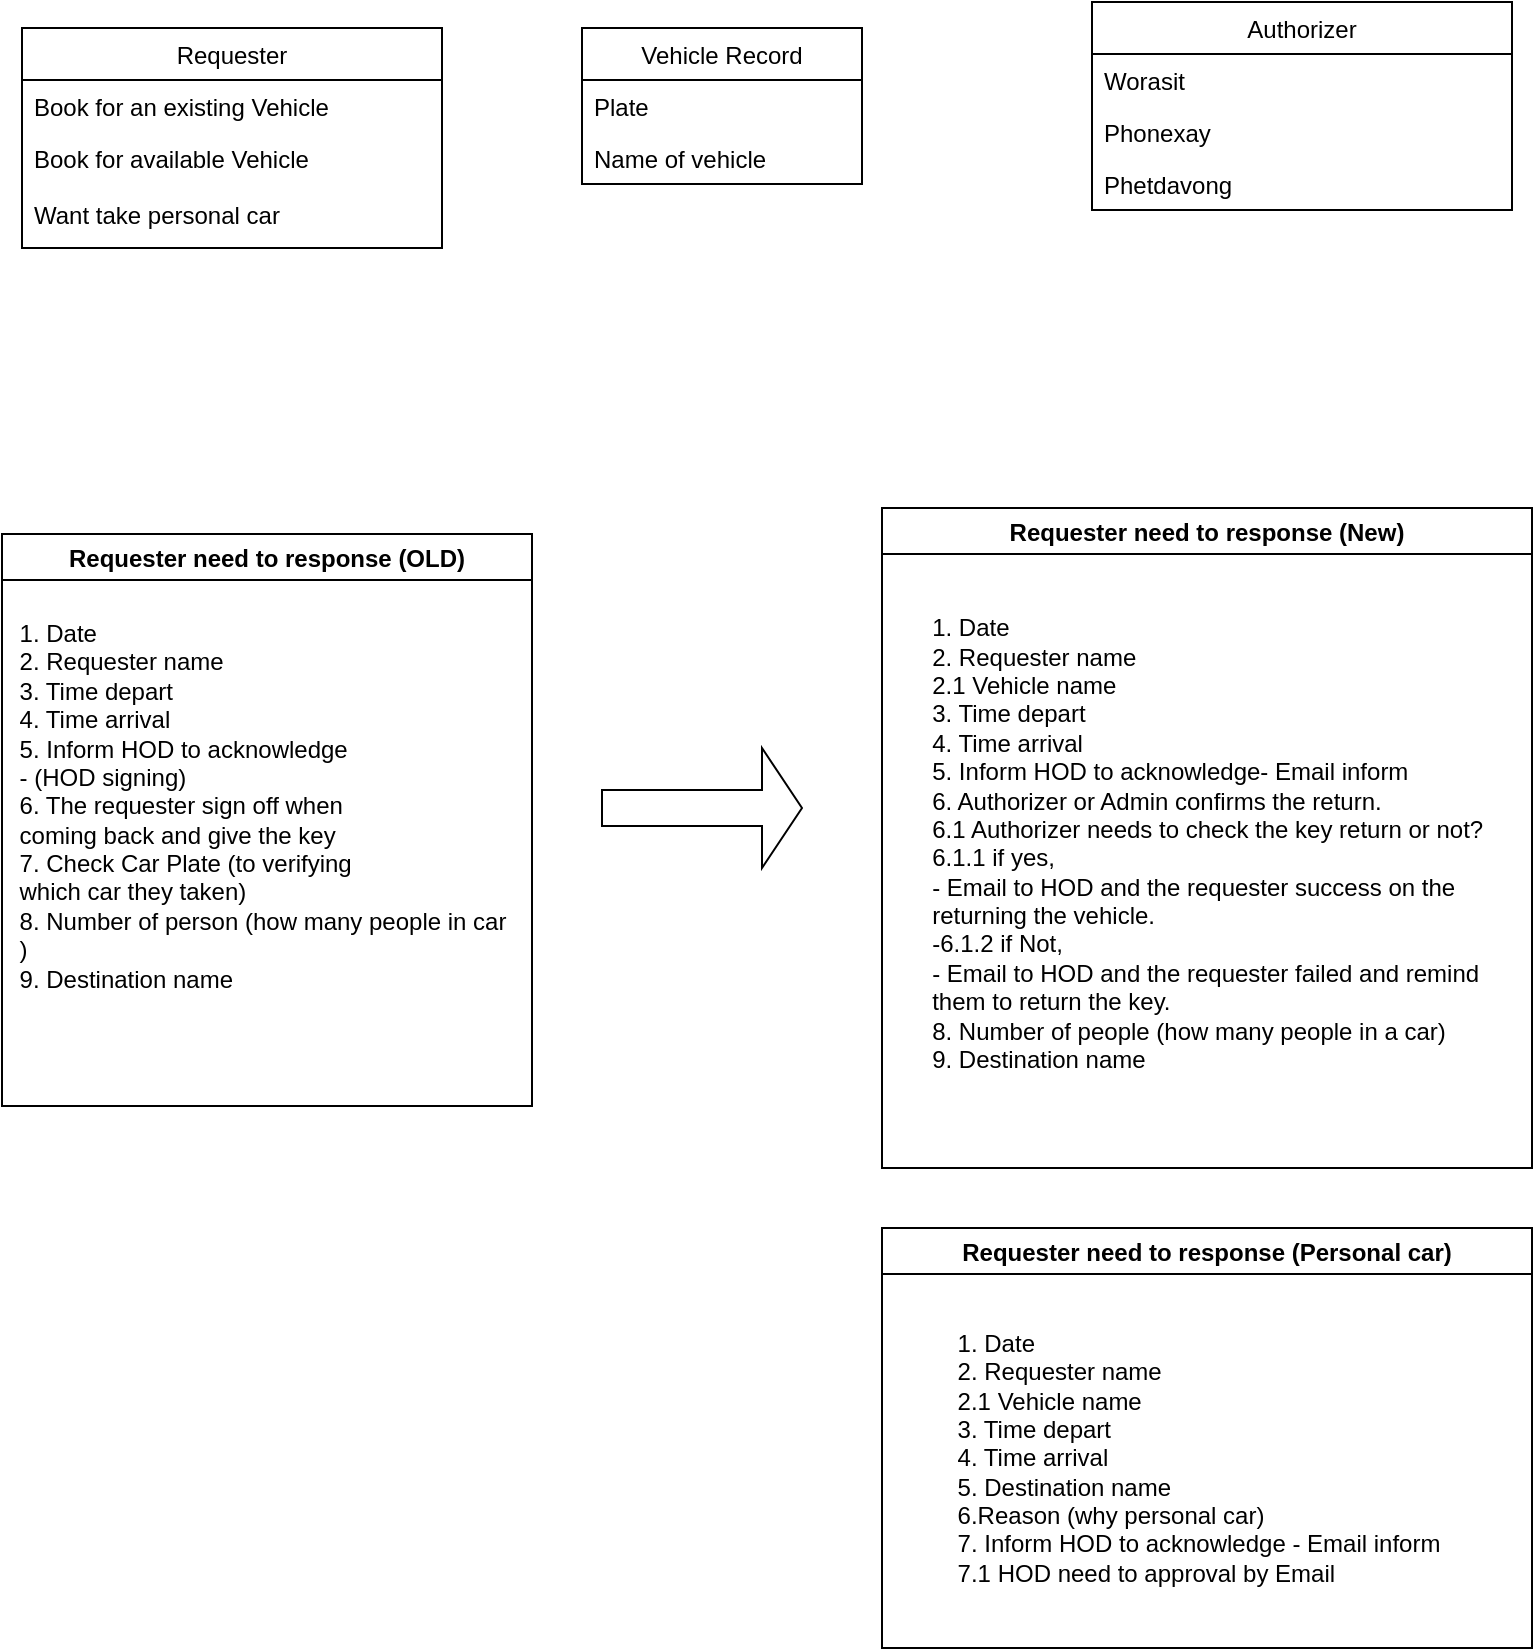 <mxfile version="14.8.1" type="github">
  <diagram id="kbLHIRVZppjz3Ni60DpI" name="Page-1">
    <mxGraphModel dx="1483" dy="781" grid="1" gridSize="10" guides="1" tooltips="1" connect="1" arrows="1" fold="1" page="1" pageScale="1" pageWidth="850" pageHeight="1100" math="0" shadow="0">
      <root>
        <mxCell id="0" />
        <mxCell id="1" parent="0" />
        <mxCell id="L7ManvlE23HxFO0zl6Ld-1" value="Requester" style="swimlane;fontStyle=0;childLayout=stackLayout;horizontal=1;startSize=26;fillColor=none;horizontalStack=0;resizeParent=1;resizeParentMax=0;resizeLast=0;collapsible=1;marginBottom=0;" vertex="1" parent="1">
          <mxGeometry x="60" y="70" width="210" height="110" as="geometry" />
        </mxCell>
        <mxCell id="L7ManvlE23HxFO0zl6Ld-2" value="Book for an existing Vehicle" style="text;strokeColor=none;fillColor=none;align=left;verticalAlign=top;spacingLeft=4;spacingRight=4;overflow=hidden;rotatable=0;points=[[0,0.5],[1,0.5]];portConstraint=eastwest;" vertex="1" parent="L7ManvlE23HxFO0zl6Ld-1">
          <mxGeometry y="26" width="210" height="26" as="geometry" />
        </mxCell>
        <mxCell id="L7ManvlE23HxFO0zl6Ld-3" value="Book for available Vehicle&#xa;&#xa;Want take personal car" style="text;strokeColor=none;fillColor=none;align=left;verticalAlign=top;spacingLeft=4;spacingRight=4;overflow=hidden;rotatable=0;points=[[0,0.5],[1,0.5]];portConstraint=eastwest;" vertex="1" parent="L7ManvlE23HxFO0zl6Ld-1">
          <mxGeometry y="52" width="210" height="58" as="geometry" />
        </mxCell>
        <mxCell id="L7ManvlE23HxFO0zl6Ld-5" value="Authorizer" style="swimlane;fontStyle=0;childLayout=stackLayout;horizontal=1;startSize=26;fillColor=none;horizontalStack=0;resizeParent=1;resizeParentMax=0;resizeLast=0;collapsible=1;marginBottom=0;" vertex="1" parent="1">
          <mxGeometry x="595" y="57" width="210" height="104" as="geometry" />
        </mxCell>
        <mxCell id="L7ManvlE23HxFO0zl6Ld-6" value="Worasit" style="text;strokeColor=none;fillColor=none;align=left;verticalAlign=top;spacingLeft=4;spacingRight=4;overflow=hidden;rotatable=0;points=[[0,0.5],[1,0.5]];portConstraint=eastwest;" vertex="1" parent="L7ManvlE23HxFO0zl6Ld-5">
          <mxGeometry y="26" width="210" height="26" as="geometry" />
        </mxCell>
        <mxCell id="L7ManvlE23HxFO0zl6Ld-7" value="Phonexay" style="text;strokeColor=none;fillColor=none;align=left;verticalAlign=top;spacingLeft=4;spacingRight=4;overflow=hidden;rotatable=0;points=[[0,0.5],[1,0.5]];portConstraint=eastwest;" vertex="1" parent="L7ManvlE23HxFO0zl6Ld-5">
          <mxGeometry y="52" width="210" height="26" as="geometry" />
        </mxCell>
        <mxCell id="L7ManvlE23HxFO0zl6Ld-8" value="Phetdavong" style="text;strokeColor=none;fillColor=none;align=left;verticalAlign=top;spacingLeft=4;spacingRight=4;overflow=hidden;rotatable=0;points=[[0,0.5],[1,0.5]];portConstraint=eastwest;" vertex="1" parent="L7ManvlE23HxFO0zl6Ld-5">
          <mxGeometry y="78" width="210" height="26" as="geometry" />
        </mxCell>
        <mxCell id="L7ManvlE23HxFO0zl6Ld-9" value="Requester need to response (OLD)" style="swimlane;" vertex="1" parent="1">
          <mxGeometry x="50" y="323" width="265" height="286" as="geometry" />
        </mxCell>
        <mxCell id="L7ManvlE23HxFO0zl6Ld-10" value="&lt;div style=&quot;text-align: left&quot;&gt;&lt;span&gt;1. Date&amp;nbsp;&lt;/span&gt;&lt;/div&gt;&lt;div style=&quot;text-align: left&quot;&gt;&lt;span&gt;2. Requester name&lt;/span&gt;&lt;/div&gt;&lt;div style=&quot;text-align: left&quot;&gt;&lt;span&gt;3. Time depart&lt;/span&gt;&lt;/div&gt;&lt;div style=&quot;text-align: left&quot;&gt;&lt;span&gt;4. Time arrival&lt;/span&gt;&lt;/div&gt;&lt;div style=&quot;text-align: left&quot;&gt;&lt;span&gt;5. Inform HOD to acknowledge&lt;/span&gt;&lt;/div&gt;&lt;div style=&quot;text-align: left&quot;&gt;&lt;span&gt;- (HOD signing)&lt;/span&gt;&lt;/div&gt;&lt;div style=&quot;text-align: left&quot;&gt;&lt;span&gt;6. The requester sign off when&lt;/span&gt;&lt;/div&gt;&lt;div style=&quot;text-align: left&quot;&gt;&lt;span&gt;coming back and give the key&lt;/span&gt;&lt;/div&gt;&lt;div style=&quot;text-align: left&quot;&gt;&lt;span&gt;7. Check Car Plate (to verifying&amp;nbsp;&lt;/span&gt;&lt;/div&gt;&lt;div style=&quot;text-align: left&quot;&gt;&lt;span&gt;which car they taken&lt;/span&gt;&lt;span&gt;)&lt;/span&gt;&lt;/div&gt;&lt;div style=&quot;text-align: left&quot;&gt;&lt;span&gt;8. Number of person (how many people in car&lt;/span&gt;&lt;/div&gt;&lt;div style=&quot;text-align: left&quot;&gt;&lt;span&gt;)&lt;/span&gt;&lt;/div&gt;&lt;div style=&quot;text-align: left&quot;&gt;&lt;span&gt;9. Destination name&lt;/span&gt;&lt;/div&gt;" style="text;html=1;align=center;verticalAlign=middle;resizable=0;points=[];autosize=1;strokeColor=none;" vertex="1" parent="L7ManvlE23HxFO0zl6Ld-9">
          <mxGeometry y="46" width="260" height="180" as="geometry" />
        </mxCell>
        <mxCell id="L7ManvlE23HxFO0zl6Ld-11" value="Vehicle Record" style="swimlane;fontStyle=0;childLayout=stackLayout;horizontal=1;startSize=26;fillColor=none;horizontalStack=0;resizeParent=1;resizeParentMax=0;resizeLast=0;collapsible=1;marginBottom=0;" vertex="1" parent="1">
          <mxGeometry x="340" y="70" width="140" height="78" as="geometry" />
        </mxCell>
        <mxCell id="L7ManvlE23HxFO0zl6Ld-12" value="Plate" style="text;strokeColor=none;fillColor=none;align=left;verticalAlign=top;spacingLeft=4;spacingRight=4;overflow=hidden;rotatable=0;points=[[0,0.5],[1,0.5]];portConstraint=eastwest;" vertex="1" parent="L7ManvlE23HxFO0zl6Ld-11">
          <mxGeometry y="26" width="140" height="26" as="geometry" />
        </mxCell>
        <mxCell id="L7ManvlE23HxFO0zl6Ld-13" value="Name of vehicle&#xa;" style="text;strokeColor=none;fillColor=none;align=left;verticalAlign=top;spacingLeft=4;spacingRight=4;overflow=hidden;rotatable=0;points=[[0,0.5],[1,0.5]];portConstraint=eastwest;" vertex="1" parent="L7ManvlE23HxFO0zl6Ld-11">
          <mxGeometry y="52" width="140" height="26" as="geometry" />
        </mxCell>
        <mxCell id="L7ManvlE23HxFO0zl6Ld-15" value="Requester need to response (New)" style="swimlane;" vertex="1" parent="1">
          <mxGeometry x="490" y="310" width="325" height="330" as="geometry" />
        </mxCell>
        <mxCell id="L7ManvlE23HxFO0zl6Ld-16" value="&lt;div style=&quot;text-align: left&quot;&gt;&lt;span&gt;1. Date&amp;nbsp;&lt;/span&gt;&lt;/div&gt;&lt;div style=&quot;text-align: left&quot;&gt;&lt;span&gt;2. Requester name&lt;/span&gt;&lt;/div&gt;&lt;div style=&quot;text-align: left&quot;&gt;&lt;span&gt;2.1 Vehicle name&lt;/span&gt;&lt;/div&gt;&lt;div style=&quot;text-align: left&quot;&gt;&lt;span&gt;3. Time depart&lt;/span&gt;&lt;/div&gt;&lt;div style=&quot;text-align: left&quot;&gt;&lt;span&gt;4. Time arrival&lt;/span&gt;&lt;/div&gt;&lt;div style=&quot;text-align: left&quot;&gt;&lt;span&gt;5. Inform HOD to acknowledge&lt;/span&gt;&lt;span&gt;- Email inform&lt;/span&gt;&lt;/div&gt;&lt;div style=&quot;text-align: left&quot;&gt;&lt;span&gt;6. Authorizer or Admin confirms the return.&lt;/span&gt;&lt;/div&gt;&lt;div style=&quot;text-align: left&quot;&gt;6.1 Authorizer needs to check the key return or not?&lt;/div&gt;&lt;div style=&quot;text-align: left&quot;&gt;6.1.1 if yes,&amp;nbsp;&lt;/div&gt;&lt;div style=&quot;text-align: left&quot;&gt;&lt;span&gt;- Email to HOD and the requester success on the&amp;nbsp;&lt;/span&gt;&lt;/div&gt;&lt;div style=&quot;text-align: left&quot;&gt;&lt;span&gt;returning the vehicle.&lt;/span&gt;&lt;/div&gt;&lt;div style=&quot;text-align: left&quot;&gt;&lt;span&gt;-6.1.2 if Not,&lt;/span&gt;&lt;/div&gt;&lt;div style=&quot;text-align: left&quot;&gt;&lt;span&gt;- Email to HOD and the requester failed and remind&amp;nbsp;&lt;/span&gt;&lt;/div&gt;&lt;div style=&quot;text-align: left&quot;&gt;&lt;span&gt;them to return the key.&lt;/span&gt;&lt;/div&gt;&lt;div style=&quot;text-align: left&quot;&gt;&lt;span&gt;8. Number of people (how many people in a car&lt;/span&gt;&lt;span&gt;)&lt;/span&gt;&lt;/div&gt;&lt;div style=&quot;text-align: left&quot;&gt;&lt;span&gt;9. Destination name&lt;/span&gt;&lt;/div&gt;&lt;div style=&quot;text-align: left&quot;&gt;&lt;br&gt;&lt;/div&gt;" style="text;html=1;align=center;verticalAlign=middle;resizable=0;points=[];autosize=1;strokeColor=none;" vertex="1" parent="L7ManvlE23HxFO0zl6Ld-15">
          <mxGeometry x="17.5" y="55" width="290" height="240" as="geometry" />
        </mxCell>
        <mxCell id="L7ManvlE23HxFO0zl6Ld-17" value="" style="shape=singleArrow;whiteSpace=wrap;html=1;" vertex="1" parent="1">
          <mxGeometry x="350" y="430" width="100" height="60" as="geometry" />
        </mxCell>
        <mxCell id="L7ManvlE23HxFO0zl6Ld-23" value="Requester need to response (Personal car)" style="swimlane;" vertex="1" parent="1">
          <mxGeometry x="490" y="670" width="325" height="210" as="geometry" />
        </mxCell>
        <mxCell id="L7ManvlE23HxFO0zl6Ld-24" value="&lt;div style=&quot;text-align: left&quot;&gt;&lt;span&gt;1. Date&amp;nbsp;&lt;/span&gt;&lt;/div&gt;&lt;div style=&quot;text-align: left&quot;&gt;&lt;span&gt;2. Requester name&lt;/span&gt;&lt;/div&gt;&lt;div style=&quot;text-align: left&quot;&gt;&lt;span&gt;2.1 Vehicle name&lt;/span&gt;&lt;/div&gt;&lt;div style=&quot;text-align: left&quot;&gt;&lt;span&gt;3. Time depart&lt;/span&gt;&lt;/div&gt;&lt;div style=&quot;text-align: left&quot;&gt;&lt;span&gt;4. Time arrival&lt;/span&gt;&lt;/div&gt;&lt;div style=&quot;text-align: left&quot;&gt;&lt;span&gt;5. Destination name&lt;/span&gt;&lt;/div&gt;&lt;div style=&quot;text-align: left&quot;&gt;&lt;span&gt;6.Reason (why personal car)&lt;/span&gt;&lt;/div&gt;&lt;div style=&quot;text-align: left&quot;&gt;&lt;div&gt;7. Inform HOD to acknowledge&amp;nbsp;- Email inform&lt;/div&gt;&lt;div&gt;7.1 HOD need to approval by Email&lt;/div&gt;&lt;/div&gt;" style="text;html=1;align=center;verticalAlign=middle;resizable=0;points=[];autosize=1;strokeColor=none;" vertex="1" parent="L7ManvlE23HxFO0zl6Ld-23">
          <mxGeometry x="27.5" y="50" width="260" height="130" as="geometry" />
        </mxCell>
      </root>
    </mxGraphModel>
  </diagram>
</mxfile>
